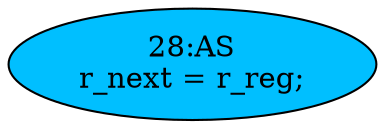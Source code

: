strict digraph "" {
	node [label="\N"];
	"28:AS"	[ast="<pyverilog.vparser.ast.Assign object at 0x7f0e24fc6250>",
		def_var="['r_next']",
		fillcolor=deepskyblue,
		label="28:AS
r_next = r_reg;",
		statements="[]",
		style=filled,
		typ=Assign,
		use_var="['r_reg']"];
}
